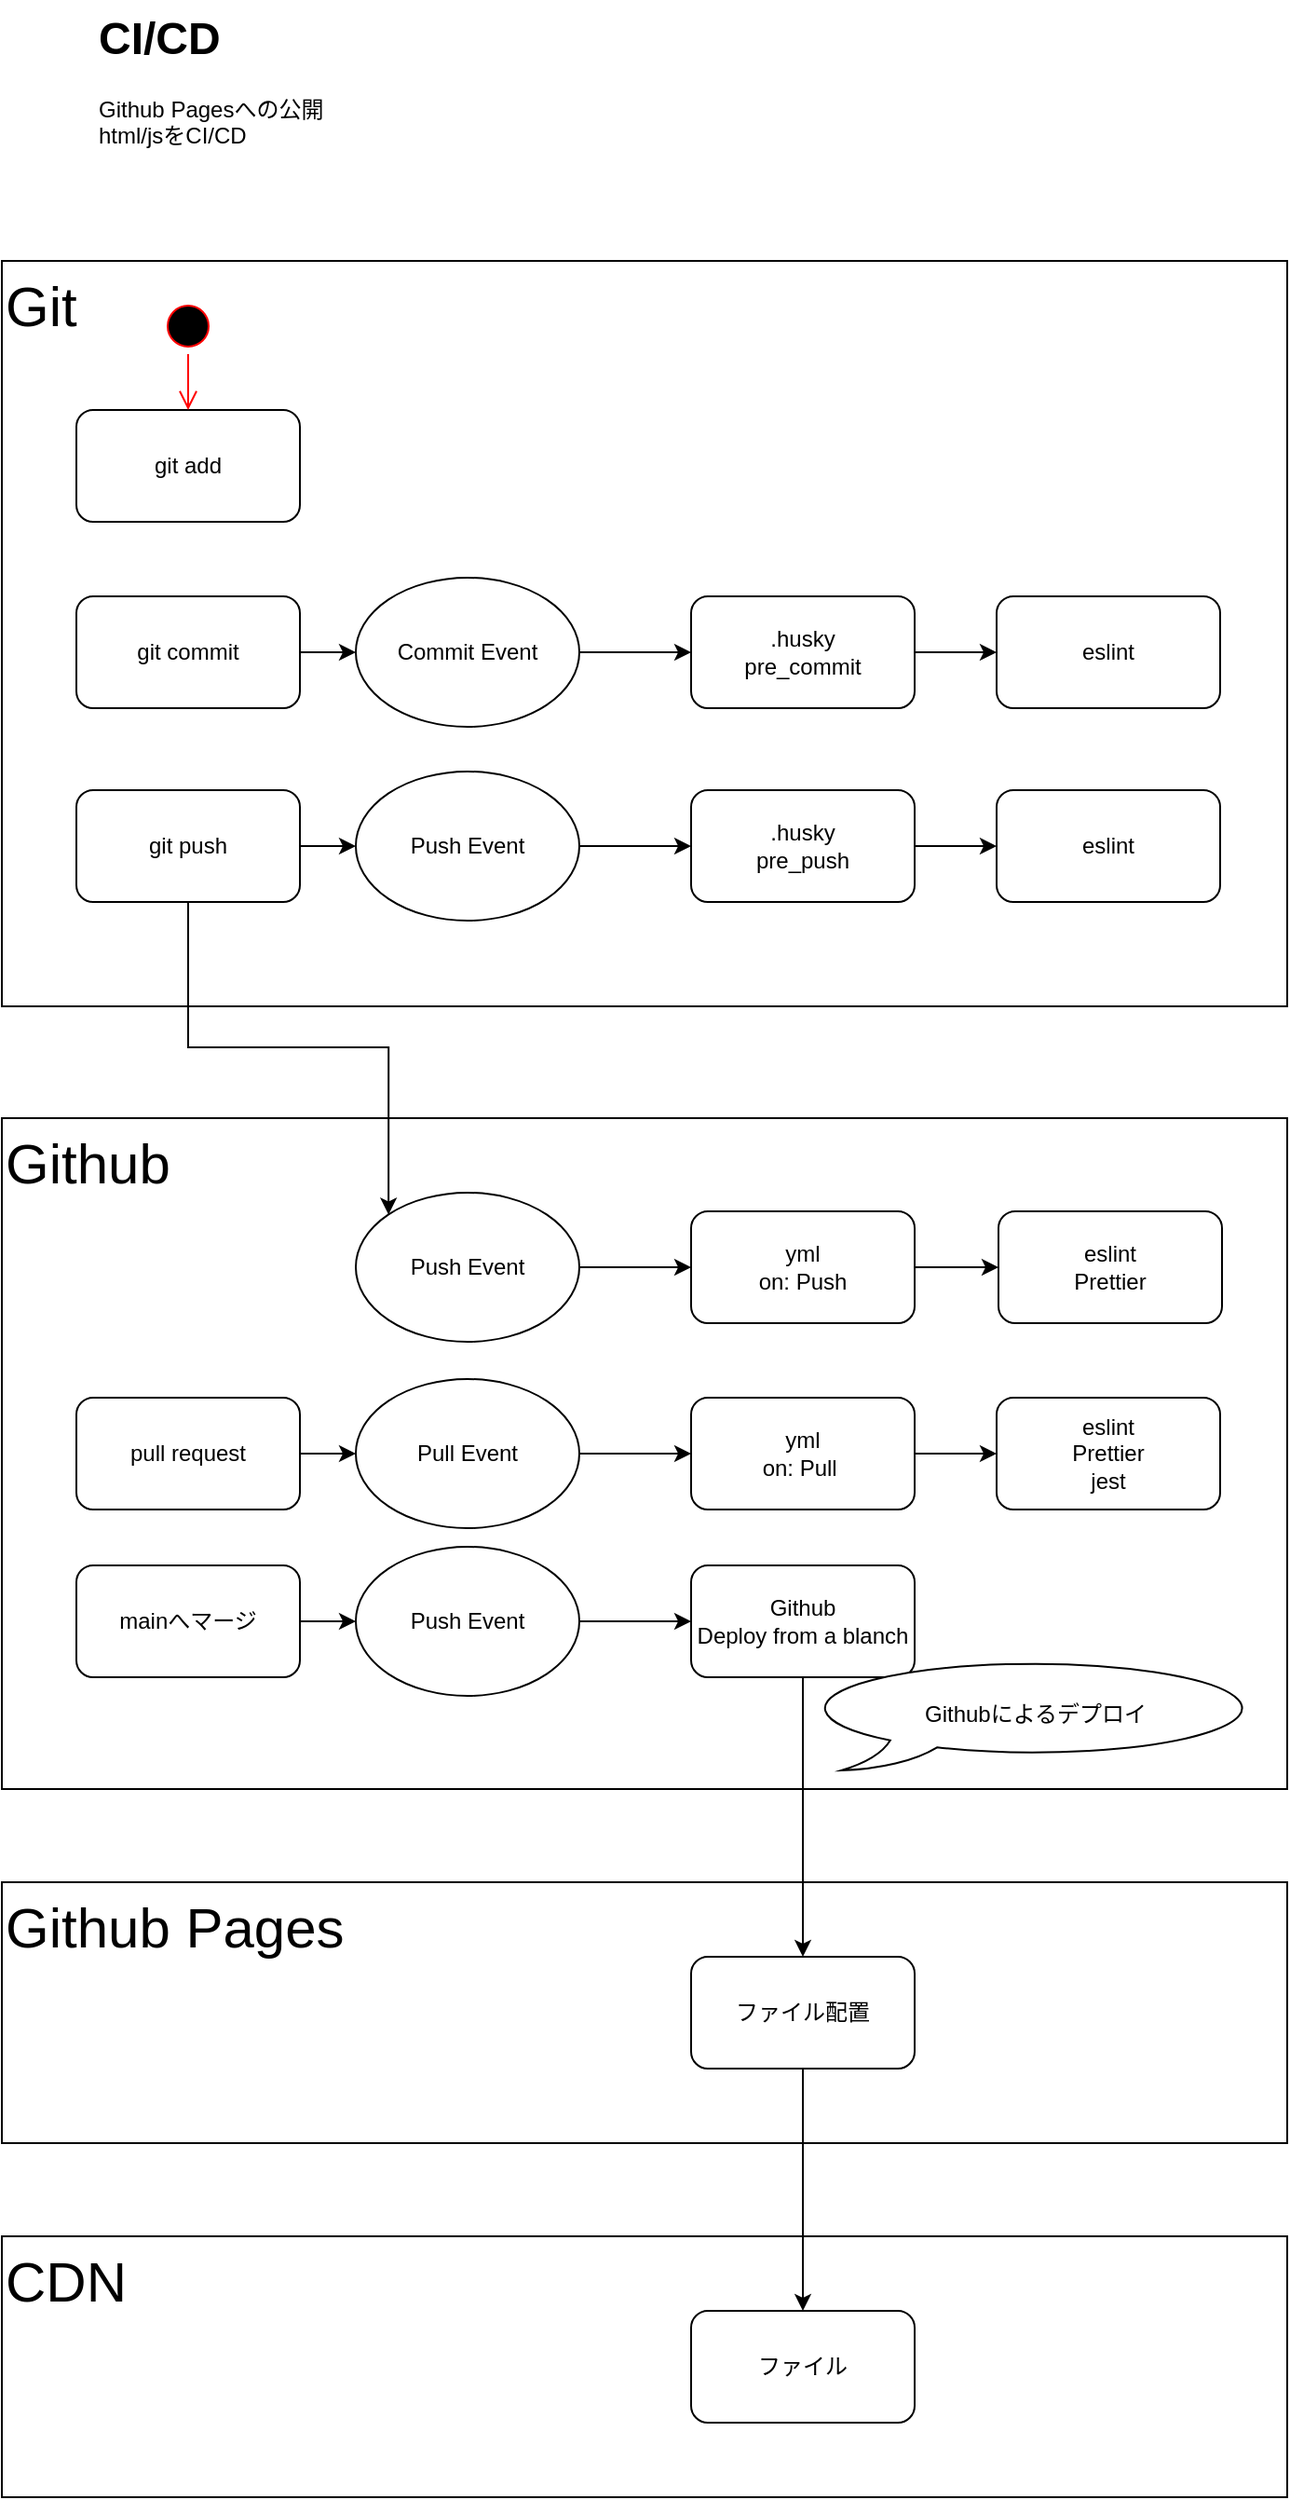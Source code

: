 <mxfile version="28.0.6">
  <diagram name="ページ1" id="uckr3ds8ouzGeErpG-TJ">
    <mxGraphModel dx="2307" dy="950" grid="1" gridSize="10" guides="1" tooltips="1" connect="1" arrows="1" fold="1" page="1" pageScale="1" pageWidth="827" pageHeight="1169" math="0" shadow="0">
      <root>
        <mxCell id="0" />
        <mxCell id="1" parent="0" />
        <mxCell id="Te3i9WBPKiAPY4HHtb12-46" value="CDN" style="rounded=0;whiteSpace=wrap;html=1;verticalAlign=top;fontSize=30;align=left;" vertex="1" parent="1">
          <mxGeometry x="-240" y="1230" width="690" height="140" as="geometry" />
        </mxCell>
        <mxCell id="Te3i9WBPKiAPY4HHtb12-43" value="Github Pages" style="rounded=0;whiteSpace=wrap;html=1;verticalAlign=top;fontSize=30;align=left;" vertex="1" parent="1">
          <mxGeometry x="-240" y="1040" width="690" height="140" as="geometry" />
        </mxCell>
        <mxCell id="Te3i9WBPKiAPY4HHtb12-24" value="Github" style="rounded=0;whiteSpace=wrap;html=1;verticalAlign=top;fontSize=30;align=left;" vertex="1" parent="1">
          <mxGeometry x="-240" y="630" width="690" height="360" as="geometry" />
        </mxCell>
        <mxCell id="Te3i9WBPKiAPY4HHtb12-1" value="Git" style="rounded=0;whiteSpace=wrap;html=1;verticalAlign=top;fontSize=30;align=left;" vertex="1" parent="1">
          <mxGeometry x="-240" y="170" width="690" height="400" as="geometry" />
        </mxCell>
        <mxCell id="Te3i9WBPKiAPY4HHtb12-13" style="edgeStyle=orthogonalEdgeStyle;rounded=0;orthogonalLoop=1;jettySize=auto;html=1;exitX=1;exitY=0.5;exitDx=0;exitDy=0;entryX=0;entryY=0.5;entryDx=0;entryDy=0;" edge="1" parent="1" source="Te3i9WBPKiAPY4HHtb12-8" target="Te3i9WBPKiAPY4HHtb12-9">
          <mxGeometry relative="1" as="geometry" />
        </mxCell>
        <mxCell id="Te3i9WBPKiAPY4HHtb12-8" value="git commit" style="rounded=1;whiteSpace=wrap;html=1;" vertex="1" parent="1">
          <mxGeometry x="-200" y="350" width="120" height="60" as="geometry" />
        </mxCell>
        <mxCell id="Te3i9WBPKiAPY4HHtb12-14" style="edgeStyle=orthogonalEdgeStyle;rounded=0;orthogonalLoop=1;jettySize=auto;html=1;exitX=1;exitY=0.5;exitDx=0;exitDy=0;" edge="1" parent="1" source="Te3i9WBPKiAPY4HHtb12-9" target="Te3i9WBPKiAPY4HHtb12-11">
          <mxGeometry relative="1" as="geometry" />
        </mxCell>
        <mxCell id="Te3i9WBPKiAPY4HHtb12-9" value="Commit Event" style="ellipse;whiteSpace=wrap;html=1;" vertex="1" parent="1">
          <mxGeometry x="-50" y="340" width="120" height="80" as="geometry" />
        </mxCell>
        <mxCell id="Te3i9WBPKiAPY4HHtb12-10" value="eslint" style="rounded=1;whiteSpace=wrap;html=1;" vertex="1" parent="1">
          <mxGeometry x="294" y="350" width="120" height="60" as="geometry" />
        </mxCell>
        <mxCell id="Te3i9WBPKiAPY4HHtb12-15" style="edgeStyle=orthogonalEdgeStyle;rounded=0;orthogonalLoop=1;jettySize=auto;html=1;exitX=1;exitY=0.5;exitDx=0;exitDy=0;entryX=0;entryY=0.5;entryDx=0;entryDy=0;" edge="1" parent="1" source="Te3i9WBPKiAPY4HHtb12-11" target="Te3i9WBPKiAPY4HHtb12-10">
          <mxGeometry relative="1" as="geometry" />
        </mxCell>
        <mxCell id="Te3i9WBPKiAPY4HHtb12-11" value="&lt;div&gt;.husky&lt;/div&gt;pre_commit" style="rounded=1;whiteSpace=wrap;html=1;" vertex="1" parent="1">
          <mxGeometry x="130" y="350" width="120" height="60" as="geometry" />
        </mxCell>
        <mxCell id="Te3i9WBPKiAPY4HHtb12-21" style="edgeStyle=orthogonalEdgeStyle;rounded=0;orthogonalLoop=1;jettySize=auto;html=1;exitX=1;exitY=0.5;exitDx=0;exitDy=0;entryX=0;entryY=0.5;entryDx=0;entryDy=0;" edge="1" parent="1" source="Te3i9WBPKiAPY4HHtb12-16" target="Te3i9WBPKiAPY4HHtb12-17">
          <mxGeometry relative="1" as="geometry" />
        </mxCell>
        <mxCell id="Te3i9WBPKiAPY4HHtb12-26" style="edgeStyle=orthogonalEdgeStyle;rounded=0;orthogonalLoop=1;jettySize=auto;html=1;exitX=0.5;exitY=1;exitDx=0;exitDy=0;entryX=0;entryY=0;entryDx=0;entryDy=0;" edge="1" parent="1" source="Te3i9WBPKiAPY4HHtb12-16" target="Te3i9WBPKiAPY4HHtb12-25">
          <mxGeometry relative="1" as="geometry" />
        </mxCell>
        <mxCell id="Te3i9WBPKiAPY4HHtb12-16" value="git push" style="rounded=1;whiteSpace=wrap;html=1;" vertex="1" parent="1">
          <mxGeometry x="-200" y="454" width="120" height="60" as="geometry" />
        </mxCell>
        <mxCell id="Te3i9WBPKiAPY4HHtb12-22" style="edgeStyle=orthogonalEdgeStyle;rounded=0;orthogonalLoop=1;jettySize=auto;html=1;exitX=1;exitY=0.5;exitDx=0;exitDy=0;entryX=0;entryY=0.5;entryDx=0;entryDy=0;" edge="1" parent="1" source="Te3i9WBPKiAPY4HHtb12-17" target="Te3i9WBPKiAPY4HHtb12-19">
          <mxGeometry relative="1" as="geometry" />
        </mxCell>
        <mxCell id="Te3i9WBPKiAPY4HHtb12-17" value="Push Event" style="ellipse;whiteSpace=wrap;html=1;" vertex="1" parent="1">
          <mxGeometry x="-50" y="444" width="120" height="80" as="geometry" />
        </mxCell>
        <mxCell id="Te3i9WBPKiAPY4HHtb12-18" value="git add" style="rounded=1;whiteSpace=wrap;html=1;" vertex="1" parent="1">
          <mxGeometry x="-200" y="250" width="120" height="60" as="geometry" />
        </mxCell>
        <mxCell id="Te3i9WBPKiAPY4HHtb12-23" style="edgeStyle=orthogonalEdgeStyle;rounded=0;orthogonalLoop=1;jettySize=auto;html=1;exitX=1;exitY=0.5;exitDx=0;exitDy=0;entryX=0;entryY=0.5;entryDx=0;entryDy=0;" edge="1" parent="1" source="Te3i9WBPKiAPY4HHtb12-19" target="Te3i9WBPKiAPY4HHtb12-20">
          <mxGeometry relative="1" as="geometry" />
        </mxCell>
        <mxCell id="Te3i9WBPKiAPY4HHtb12-19" value="&lt;div&gt;.husky&lt;/div&gt;pre_push" style="rounded=1;whiteSpace=wrap;html=1;" vertex="1" parent="1">
          <mxGeometry x="130" y="454" width="120" height="60" as="geometry" />
        </mxCell>
        <mxCell id="Te3i9WBPKiAPY4HHtb12-20" value="eslint" style="rounded=1;whiteSpace=wrap;html=1;" vertex="1" parent="1">
          <mxGeometry x="294" y="454" width="120" height="60" as="geometry" />
        </mxCell>
        <mxCell id="Te3i9WBPKiAPY4HHtb12-30" style="edgeStyle=orthogonalEdgeStyle;rounded=0;orthogonalLoop=1;jettySize=auto;html=1;exitX=1;exitY=0.5;exitDx=0;exitDy=0;entryX=0;entryY=0.5;entryDx=0;entryDy=0;" edge="1" parent="1" source="Te3i9WBPKiAPY4HHtb12-25" target="Te3i9WBPKiAPY4HHtb12-27">
          <mxGeometry relative="1" as="geometry" />
        </mxCell>
        <mxCell id="Te3i9WBPKiAPY4HHtb12-25" value="Push Event" style="ellipse;whiteSpace=wrap;html=1;" vertex="1" parent="1">
          <mxGeometry x="-50" y="670" width="120" height="80" as="geometry" />
        </mxCell>
        <mxCell id="Te3i9WBPKiAPY4HHtb12-31" style="edgeStyle=orthogonalEdgeStyle;rounded=0;orthogonalLoop=1;jettySize=auto;html=1;exitX=1;exitY=0.5;exitDx=0;exitDy=0;entryX=0;entryY=0.5;entryDx=0;entryDy=0;" edge="1" parent="1" source="Te3i9WBPKiAPY4HHtb12-27" target="Te3i9WBPKiAPY4HHtb12-29">
          <mxGeometry relative="1" as="geometry" />
        </mxCell>
        <mxCell id="Te3i9WBPKiAPY4HHtb12-27" value="&lt;div&gt;yml&lt;/div&gt;&lt;div&gt;on: Push&lt;/div&gt;" style="rounded=1;whiteSpace=wrap;html=1;" vertex="1" parent="1">
          <mxGeometry x="130" y="680" width="120" height="60" as="geometry" />
        </mxCell>
        <mxCell id="Te3i9WBPKiAPY4HHtb12-29" value="eslint&lt;div&gt;Prettier&lt;/div&gt;" style="rounded=1;whiteSpace=wrap;html=1;" vertex="1" parent="1">
          <mxGeometry x="295" y="680" width="120" height="60" as="geometry" />
        </mxCell>
        <mxCell id="Te3i9WBPKiAPY4HHtb12-34" style="edgeStyle=orthogonalEdgeStyle;rounded=0;orthogonalLoop=1;jettySize=auto;html=1;exitX=1;exitY=0.5;exitDx=0;exitDy=0;" edge="1" parent="1" source="Te3i9WBPKiAPY4HHtb12-32" target="Te3i9WBPKiAPY4HHtb12-33">
          <mxGeometry relative="1" as="geometry" />
        </mxCell>
        <mxCell id="Te3i9WBPKiAPY4HHtb12-32" value="pull request" style="rounded=1;whiteSpace=wrap;html=1;" vertex="1" parent="1">
          <mxGeometry x="-200" y="780" width="120" height="60" as="geometry" />
        </mxCell>
        <mxCell id="Te3i9WBPKiAPY4HHtb12-39" style="edgeStyle=orthogonalEdgeStyle;rounded=0;orthogonalLoop=1;jettySize=auto;html=1;exitX=1;exitY=0.5;exitDx=0;exitDy=0;" edge="1" parent="1" source="Te3i9WBPKiAPY4HHtb12-33" target="Te3i9WBPKiAPY4HHtb12-35">
          <mxGeometry relative="1" as="geometry" />
        </mxCell>
        <mxCell id="Te3i9WBPKiAPY4HHtb12-33" value="Pull Event" style="ellipse;whiteSpace=wrap;html=1;" vertex="1" parent="1">
          <mxGeometry x="-50" y="770" width="120" height="80" as="geometry" />
        </mxCell>
        <mxCell id="Te3i9WBPKiAPY4HHtb12-40" style="edgeStyle=orthogonalEdgeStyle;rounded=0;orthogonalLoop=1;jettySize=auto;html=1;exitX=1;exitY=0.5;exitDx=0;exitDy=0;" edge="1" parent="1" source="Te3i9WBPKiAPY4HHtb12-35" target="Te3i9WBPKiAPY4HHtb12-36">
          <mxGeometry relative="1" as="geometry" />
        </mxCell>
        <mxCell id="Te3i9WBPKiAPY4HHtb12-35" value="&lt;div&gt;yml&lt;/div&gt;&lt;div&gt;on: Pull&amp;nbsp;&lt;/div&gt;" style="rounded=1;whiteSpace=wrap;html=1;" vertex="1" parent="1">
          <mxGeometry x="130" y="780" width="120" height="60" as="geometry" />
        </mxCell>
        <mxCell id="Te3i9WBPKiAPY4HHtb12-36" value="eslint&lt;div&gt;Prettier&lt;/div&gt;&lt;div&gt;jest&lt;/div&gt;" style="rounded=1;whiteSpace=wrap;html=1;" vertex="1" parent="1">
          <mxGeometry x="294" y="780" width="120" height="60" as="geometry" />
        </mxCell>
        <mxCell id="Te3i9WBPKiAPY4HHtb12-41" style="edgeStyle=orthogonalEdgeStyle;rounded=0;orthogonalLoop=1;jettySize=auto;html=1;exitX=1;exitY=0.5;exitDx=0;exitDy=0;entryX=0;entryY=0.5;entryDx=0;entryDy=0;" edge="1" parent="1" source="Te3i9WBPKiAPY4HHtb12-37" target="Te3i9WBPKiAPY4HHtb12-38">
          <mxGeometry relative="1" as="geometry" />
        </mxCell>
        <mxCell id="Te3i9WBPKiAPY4HHtb12-37" value="mainへマージ" style="rounded=1;whiteSpace=wrap;html=1;" vertex="1" parent="1">
          <mxGeometry x="-200" y="870" width="120" height="60" as="geometry" />
        </mxCell>
        <mxCell id="Te3i9WBPKiAPY4HHtb12-44" style="edgeStyle=orthogonalEdgeStyle;rounded=0;orthogonalLoop=1;jettySize=auto;html=1;exitX=1;exitY=0.5;exitDx=0;exitDy=0;" edge="1" parent="1" source="Te3i9WBPKiAPY4HHtb12-38" target="Te3i9WBPKiAPY4HHtb12-42">
          <mxGeometry relative="1" as="geometry" />
        </mxCell>
        <mxCell id="Te3i9WBPKiAPY4HHtb12-38" value="Push Event" style="ellipse;whiteSpace=wrap;html=1;" vertex="1" parent="1">
          <mxGeometry x="-50" y="860" width="120" height="80" as="geometry" />
        </mxCell>
        <mxCell id="Te3i9WBPKiAPY4HHtb12-47" style="edgeStyle=orthogonalEdgeStyle;rounded=0;orthogonalLoop=1;jettySize=auto;html=1;exitX=0.5;exitY=1;exitDx=0;exitDy=0;entryX=0.5;entryY=0;entryDx=0;entryDy=0;" edge="1" parent="1" source="Te3i9WBPKiAPY4HHtb12-42" target="Te3i9WBPKiAPY4HHtb12-45">
          <mxGeometry relative="1" as="geometry" />
        </mxCell>
        <mxCell id="Te3i9WBPKiAPY4HHtb12-42" value="Github&lt;div&gt;Deploy from a blanch&lt;/div&gt;" style="rounded=1;whiteSpace=wrap;html=1;" vertex="1" parent="1">
          <mxGeometry x="130" y="870" width="120" height="60" as="geometry" />
        </mxCell>
        <mxCell id="Te3i9WBPKiAPY4HHtb12-49" style="edgeStyle=orthogonalEdgeStyle;rounded=0;orthogonalLoop=1;jettySize=auto;html=1;exitX=0.5;exitY=1;exitDx=0;exitDy=0;entryX=0.5;entryY=0;entryDx=0;entryDy=0;" edge="1" parent="1" source="Te3i9WBPKiAPY4HHtb12-45" target="Te3i9WBPKiAPY4HHtb12-48">
          <mxGeometry relative="1" as="geometry" />
        </mxCell>
        <mxCell id="Te3i9WBPKiAPY4HHtb12-45" value="ファイル配置" style="rounded=1;whiteSpace=wrap;html=1;" vertex="1" parent="1">
          <mxGeometry x="130" y="1080" width="120" height="60" as="geometry" />
        </mxCell>
        <mxCell id="Te3i9WBPKiAPY4HHtb12-48" value="ファイル" style="rounded=1;whiteSpace=wrap;html=1;" vertex="1" parent="1">
          <mxGeometry x="130" y="1270" width="120" height="60" as="geometry" />
        </mxCell>
        <mxCell id="Te3i9WBPKiAPY4HHtb12-50" value="Githubによるデプロイ" style="whiteSpace=wrap;html=1;shape=mxgraph.basic.oval_callout" vertex="1" parent="1">
          <mxGeometry x="190" y="920" width="250" height="60" as="geometry" />
        </mxCell>
        <mxCell id="Te3i9WBPKiAPY4HHtb12-51" value="&lt;h1 style=&quot;margin-top: 0px;&quot;&gt;CI/CD&lt;/h1&gt;&lt;p&gt;Github Pagesへの公開&lt;br&gt;html/jsをCI/CD&lt;/p&gt;" style="text;html=1;whiteSpace=wrap;overflow=hidden;rounded=0;" vertex="1" parent="1">
          <mxGeometry x="-190" y="30" width="440" height="100" as="geometry" />
        </mxCell>
        <mxCell id="Te3i9WBPKiAPY4HHtb12-53" value="" style="ellipse;html=1;shape=startState;fillColor=#000000;strokeColor=#ff0000;" vertex="1" parent="1">
          <mxGeometry x="-155" y="190" width="30" height="30" as="geometry" />
        </mxCell>
        <mxCell id="Te3i9WBPKiAPY4HHtb12-54" value="" style="edgeStyle=orthogonalEdgeStyle;html=1;verticalAlign=bottom;endArrow=open;endSize=8;strokeColor=#ff0000;rounded=0;" edge="1" source="Te3i9WBPKiAPY4HHtb12-53" parent="1">
          <mxGeometry relative="1" as="geometry">
            <mxPoint x="-140" y="250" as="targetPoint" />
          </mxGeometry>
        </mxCell>
      </root>
    </mxGraphModel>
  </diagram>
</mxfile>
